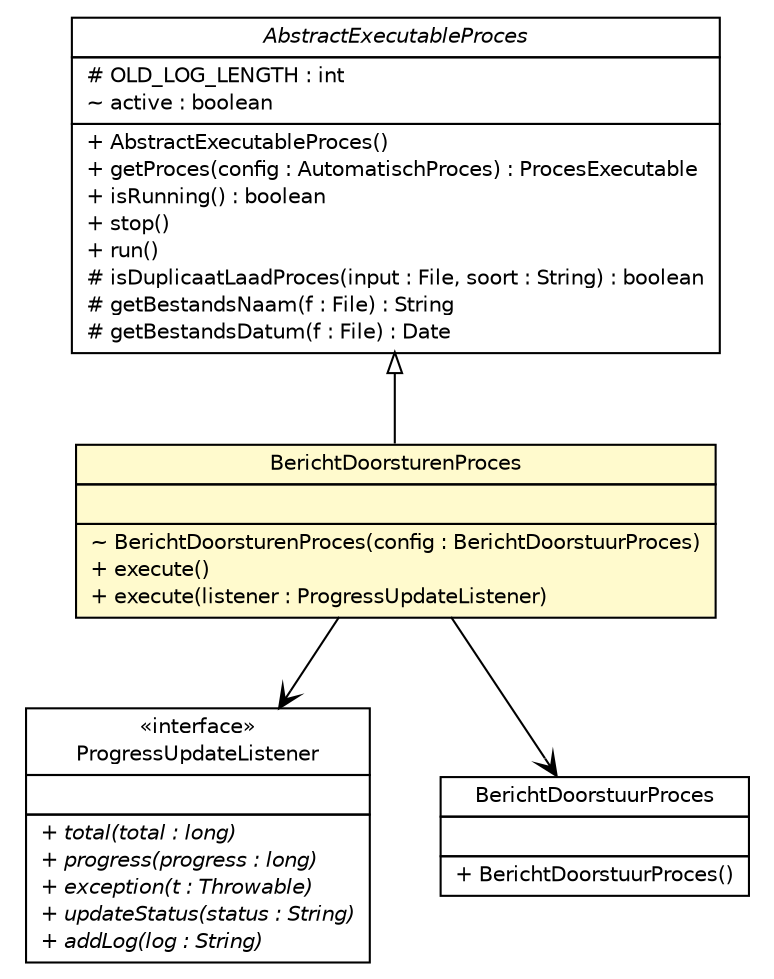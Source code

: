 #!/usr/local/bin/dot
#
# Class diagram 
# Generated by UMLGraph version R5_6-24-gf6e263 (http://www.umlgraph.org/)
#

digraph G {
	edge [fontname="Helvetica",fontsize=10,labelfontname="Helvetica",labelfontsize=10];
	node [fontname="Helvetica",fontsize=10,shape=plaintext];
	nodesep=0.25;
	ranksep=0.5;
	// nl.b3p.brmo.service.scanner.AbstractExecutableProces
	c911 [label=<<table title="nl.b3p.brmo.service.scanner.AbstractExecutableProces" border="0" cellborder="1" cellspacing="0" cellpadding="2" port="p" href="./AbstractExecutableProces.html">
		<tr><td><table border="0" cellspacing="0" cellpadding="1">
<tr><td align="center" balign="center"><font face="Helvetica-Oblique"> AbstractExecutableProces </font></td></tr>
		</table></td></tr>
		<tr><td><table border="0" cellspacing="0" cellpadding="1">
<tr><td align="left" balign="left"> # OLD_LOG_LENGTH : int </td></tr>
<tr><td align="left" balign="left"> ~ active : boolean </td></tr>
		</table></td></tr>
		<tr><td><table border="0" cellspacing="0" cellpadding="1">
<tr><td align="left" balign="left"> + AbstractExecutableProces() </td></tr>
<tr><td align="left" balign="left"> + getProces(config : AutomatischProces) : ProcesExecutable </td></tr>
<tr><td align="left" balign="left"> + isRunning() : boolean </td></tr>
<tr><td align="left" balign="left"> + stop() </td></tr>
<tr><td align="left" balign="left"> + run() </td></tr>
<tr><td align="left" balign="left"> # isDuplicaatLaadProces(input : File, soort : String) : boolean </td></tr>
<tr><td align="left" balign="left"> # getBestandsNaam(f : File) : String </td></tr>
<tr><td align="left" balign="left"> # getBestandsDatum(f : File) : Date </td></tr>
		</table></td></tr>
		</table>>, URL="./AbstractExecutableProces.html", fontname="Helvetica", fontcolor="black", fontsize=10.0];
	// nl.b3p.brmo.service.scanner.BerichtDoorsturenProces
	c915 [label=<<table title="nl.b3p.brmo.service.scanner.BerichtDoorsturenProces" border="0" cellborder="1" cellspacing="0" cellpadding="2" port="p" bgcolor="lemonChiffon" href="./BerichtDoorsturenProces.html">
		<tr><td><table border="0" cellspacing="0" cellpadding="1">
<tr><td align="center" balign="center"> BerichtDoorsturenProces </td></tr>
		</table></td></tr>
		<tr><td><table border="0" cellspacing="0" cellpadding="1">
<tr><td align="left" balign="left">  </td></tr>
		</table></td></tr>
		<tr><td><table border="0" cellspacing="0" cellpadding="1">
<tr><td align="left" balign="left"> ~ BerichtDoorsturenProces(config : BerichtDoorstuurProces) </td></tr>
<tr><td align="left" balign="left"> + execute() </td></tr>
<tr><td align="left" balign="left"> + execute(listener : ProgressUpdateListener) </td></tr>
		</table></td></tr>
		</table>>, URL="./BerichtDoorsturenProces.html", fontname="Helvetica", fontcolor="black", fontsize=10.0];
	// nl.b3p.brmo.service.scanner.ProgressUpdateListener
	c916 [label=<<table title="nl.b3p.brmo.service.scanner.ProgressUpdateListener" border="0" cellborder="1" cellspacing="0" cellpadding="2" port="p" href="./ProgressUpdateListener.html">
		<tr><td><table border="0" cellspacing="0" cellpadding="1">
<tr><td align="center" balign="center"> &#171;interface&#187; </td></tr>
<tr><td align="center" balign="center"> ProgressUpdateListener </td></tr>
		</table></td></tr>
		<tr><td><table border="0" cellspacing="0" cellpadding="1">
<tr><td align="left" balign="left">  </td></tr>
		</table></td></tr>
		<tr><td><table border="0" cellspacing="0" cellpadding="1">
<tr><td align="left" balign="left"><font face="Helvetica-Oblique" point-size="10.0"> + total(total : long) </font></td></tr>
<tr><td align="left" balign="left"><font face="Helvetica-Oblique" point-size="10.0"> + progress(progress : long) </font></td></tr>
<tr><td align="left" balign="left"><font face="Helvetica-Oblique" point-size="10.0"> + exception(t : Throwable) </font></td></tr>
<tr><td align="left" balign="left"><font face="Helvetica-Oblique" point-size="10.0"> + updateStatus(status : String) </font></td></tr>
<tr><td align="left" balign="left"><font face="Helvetica-Oblique" point-size="10.0"> + addLog(log : String) </font></td></tr>
		</table></td></tr>
		</table>>, URL="./ProgressUpdateListener.html", fontname="Helvetica", fontcolor="black", fontsize=10.0];
	//nl.b3p.brmo.service.scanner.BerichtDoorsturenProces extends nl.b3p.brmo.service.scanner.AbstractExecutableProces
	c911:p -> c915:p [dir=back,arrowtail=empty];
	// nl.b3p.brmo.service.scanner.BerichtDoorsturenProces NAVASSOC nl.b3p.brmo.persistence.staging.BerichtDoorstuurProces
	c915:p -> c926:p [taillabel="", label="", headlabel="", fontname="Helvetica", fontcolor="black", fontsize=10.0, color="black", arrowhead=open];
	// nl.b3p.brmo.service.scanner.BerichtDoorsturenProces NAVASSOC nl.b3p.brmo.service.scanner.ProgressUpdateListener
	c915:p -> c916:p [taillabel="", label="", headlabel="", fontname="Helvetica", fontcolor="black", fontsize=10.0, color="black", arrowhead=open];
	// nl.b3p.brmo.persistence.staging.BerichtDoorstuurProces
	c926 [label=<<table title="nl.b3p.brmo.persistence.staging.BerichtDoorstuurProces" border="0" cellborder="1" cellspacing="0" cellpadding="2" port="p">
		<tr><td><table border="0" cellspacing="0" cellpadding="1">
<tr><td align="center" balign="center"> BerichtDoorstuurProces </td></tr>
		</table></td></tr>
		<tr><td><table border="0" cellspacing="0" cellpadding="1">
<tr><td align="left" balign="left">  </td></tr>
		</table></td></tr>
		<tr><td><table border="0" cellspacing="0" cellpadding="1">
<tr><td align="left" balign="left"> + BerichtDoorstuurProces() </td></tr>
		</table></td></tr>
		</table>>, URL="null", fontname="Helvetica", fontcolor="black", fontsize=10.0];
}


